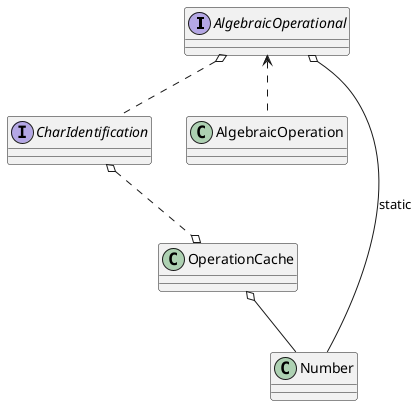 @startuml

interface AlgebraicOperational
interface CharIdentification
class AlgebraicOperation
class Number
class OperationCache

AlgebraicOperational <.. AlgebraicOperation
AlgebraicOperational o-- Number : static
CharIdentification  o..o OperationCache
AlgebraicOperational o.. CharIdentification

OperationCache o-- Number

/'
class ArrayList {
Object[] elementData
size()
}'/

@enduml
